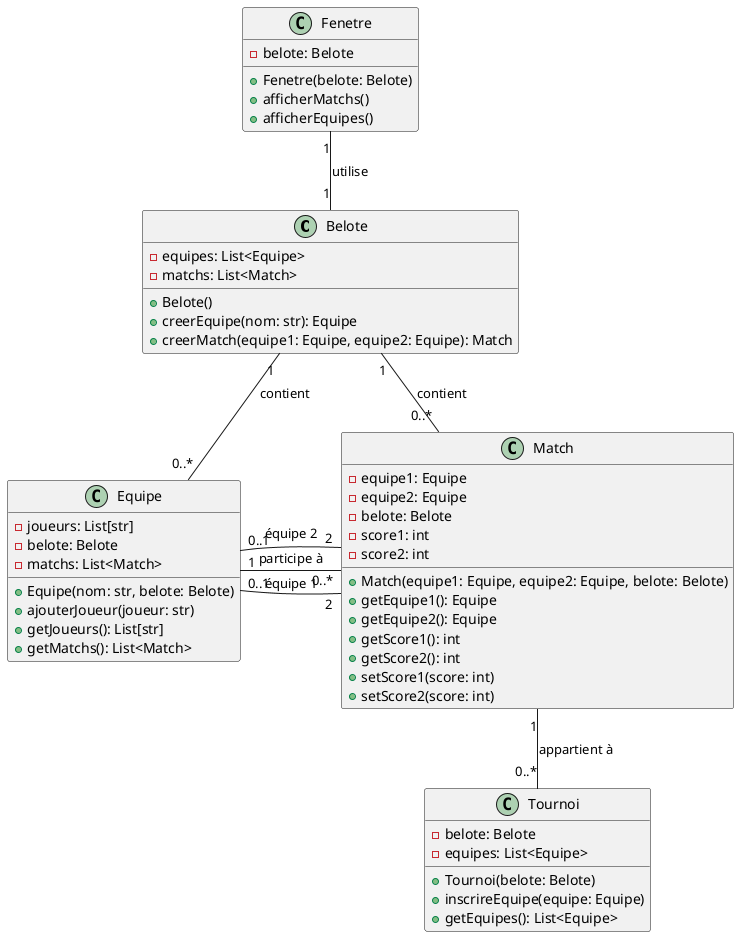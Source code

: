@startuml
class Belote {
    -equipes: List<Equipe>
    -matchs: List<Match>
    +Belote()
    +creerEquipe(nom: str): Equipe
    +creerMatch(equipe1: Equipe, equipe2: Equipe): Match
}

class Equipe {
    -joueurs: List[str]
    -belote: Belote
    -matchs: List<Match>
    +Equipe(nom: str, belote: Belote)
    +ajouterJoueur(joueur: str)
    +getJoueurs(): List[str]
    +getMatchs(): List<Match>
}

class Fenetre {
    -belote: Belote
    +Fenetre(belote: Belote)
    +afficherMatchs()
    +afficherEquipes()
}

class Match {
    -equipe1: Equipe
    -equipe2: Equipe
    -belote: Belote
    -score1: int
    -score2: int
    +Match(equipe1: Equipe, equipe2: Equipe, belote: Belote)
    +getEquipe1(): Equipe
    +getEquipe2(): Equipe
    +getScore1(): int
    +getScore2(): int
    +setScore1(score: int)
    +setScore2(score: int)
}

class Tournoi {
    -belote: Belote
    -equipes: List<Equipe>
    +Tournoi(belote: Belote)
    +inscrireEquipe(equipe: Equipe)
    +getEquipes(): List<Equipe>
}
Equipe "1" - "0..*" Match : participe à
Belote "1" -- "0..*" Equipe : contient
Belote "1" -- "0..*" Match : contient
Match "2" - "0..1" Equipe : équipe 1
Match "2" - "0..1" Equipe : équipe 2
Match "1" -- "0..*" Tournoi : appartient à
Fenetre "1" -- "1" Belote : utilise

@enduml